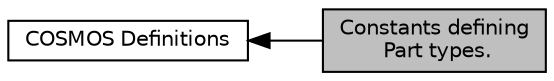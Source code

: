 digraph "Constants defining Part types."
{
  edge [fontname="Helvetica",fontsize="10",labelfontname="Helvetica",labelfontsize="10"];
  node [fontname="Helvetica",fontsize="10",shape=record];
  rankdir=LR;
  Node1 [label="COSMOS Definitions",height=0.2,width=0.4,color="black", fillcolor="white", style="filled",URL="$group__defs.html"];
  Node0 [label="Constants defining\l Part types.",height=0.2,width=0.4,color="black", fillcolor="grey75", style="filled", fontcolor="black"];
  Node1->Node0 [shape=plaintext, dir="back", style="solid"];
}
